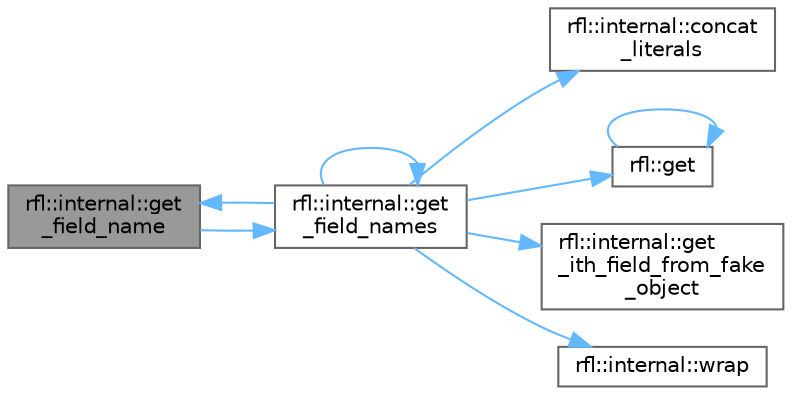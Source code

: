 digraph "rfl::internal::get_field_name"
{
 // LATEX_PDF_SIZE
  bgcolor="transparent";
  edge [fontname=Helvetica,fontsize=10,labelfontname=Helvetica,labelfontsize=10];
  node [fontname=Helvetica,fontsize=10,shape=box,height=0.2,width=0.4];
  rankdir="LR";
  Node1 [id="Node000001",label="rfl::internal::get\l_field_name",height=0.2,width=0.4,color="gray40", fillcolor="grey60", style="filled", fontcolor="black",tooltip=" "];
  Node1 -> Node2 [id="edge1_Node000001_Node000002",color="steelblue1",style="solid",tooltip=" "];
  Node2 [id="Node000002",label="rfl::internal::get\l_field_names",height=0.2,width=0.4,color="grey40", fillcolor="white", style="filled",URL="$namespacerfl_1_1internal.html#a938a0b3b6af7e379a25783feb2dd5512",tooltip=" "];
  Node2 -> Node3 [id="edge2_Node000002_Node000003",color="steelblue1",style="solid",tooltip=" "];
  Node3 [id="Node000003",label="rfl::internal::concat\l_literals",height=0.2,width=0.4,color="grey40", fillcolor="white", style="filled",URL="$namespacerfl_1_1internal.html#a6960684ac3cca17ae3d80f51c1f36adf",tooltip=" "];
  Node2 -> Node4 [id="edge3_Node000002_Node000004",color="steelblue1",style="solid",tooltip=" "];
  Node4 [id="Node000004",label="rfl::get",height=0.2,width=0.4,color="grey40", fillcolor="white", style="filled",URL="$namespacerfl.html#ac379420409251e5a3c0bea4a701daf0a",tooltip="Gets a field by index."];
  Node4 -> Node4 [id="edge4_Node000004_Node000004",color="steelblue1",style="solid",tooltip=" "];
  Node2 -> Node1 [id="edge5_Node000002_Node000001",color="steelblue1",style="solid",tooltip=" "];
  Node2 -> Node2 [id="edge6_Node000002_Node000002",color="steelblue1",style="solid",tooltip=" "];
  Node2 -> Node5 [id="edge7_Node000002_Node000005",color="steelblue1",style="solid",tooltip=" "];
  Node5 [id="Node000005",label="rfl::internal::get\l_ith_field_from_fake\l_object",height=0.2,width=0.4,color="grey40", fillcolor="white", style="filled",URL="$namespacerfl_1_1internal.html#a0a3ca2fddf92df2dc1e3cfcba2308ffb",tooltip=" "];
  Node2 -> Node6 [id="edge8_Node000002_Node000006",color="steelblue1",style="solid",tooltip=" "];
  Node6 [id="Node000006",label="rfl::internal::wrap",height=0.2,width=0.4,color="grey40", fillcolor="white", style="filled",URL="$namespacerfl_1_1internal.html#a81d1fd99ed9d42f9578b74986d4be56d",tooltip=" "];
}
